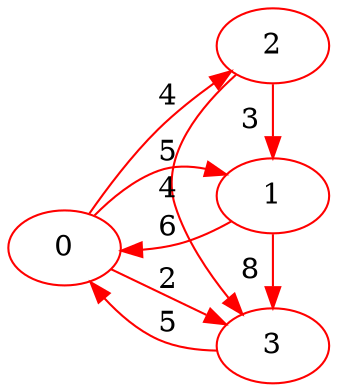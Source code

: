 digraph G {
ranksep = "equally";
rankdir = LR;
{rank = same; 0; };
{rank = same; 1; 2; 3; };
{rank = same; };
2 [color = "red"];
3 [color = "red"];
1 [color = "red"];
0 [color = "red"];
0->1[label="5" color = "red"];
0->2[label="4" color = "red"];
0->3[label="2" color = "red"];
1->0[label="6" color = "red"];
1->3[label="8" color = "red"];
2->1[label="3" color = "red"];
2->3[label="4" color = "red"];
3->0[label="5" color = "red"];
}

